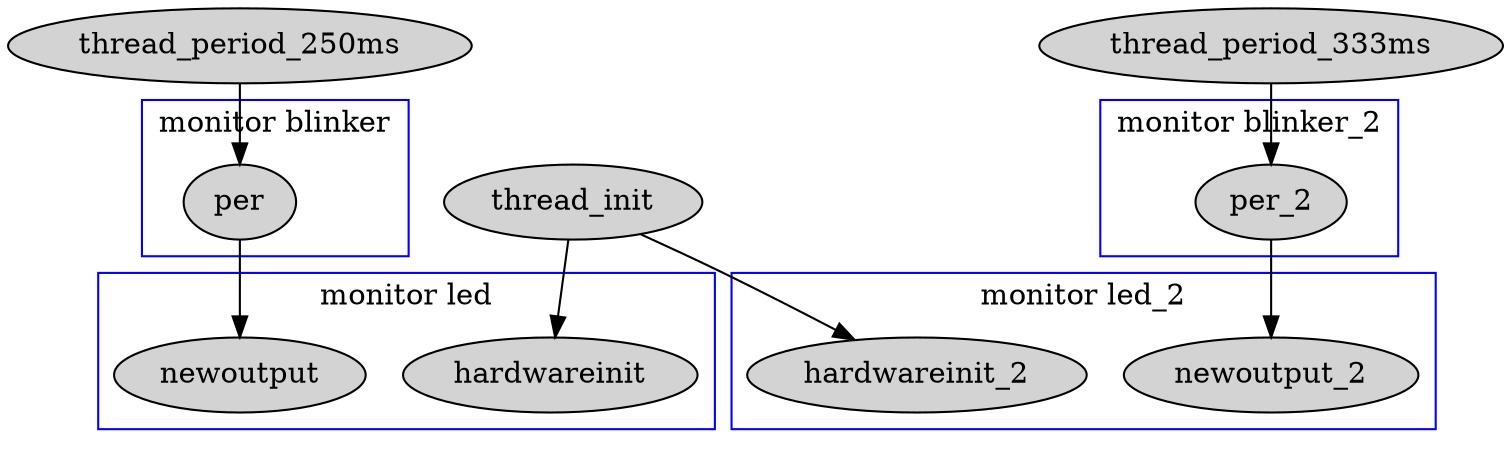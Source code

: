digraph Tower {
    thread_period_250ms [style=filled];
    thread_period_333ms [style=filled];
    thread_init [style=filled];
    subgraph  cluster_blinker {
        color = blue;
        node [style=filled];
        per;
        label = "monitor blinker";
    }
    subgraph  cluster_blinker_2 {
        color = blue;
        node [style=filled];
        per_2;
        label = "monitor blinker_2";
    }
    subgraph  cluster_led {
        color = blue;
        node [style=filled];
        hardwareinit;
        newoutput;
        label = "monitor led";
    }
    subgraph  cluster_led_2 {
        color = blue;
        node [style=filled];
        hardwareinit_2;
        newoutput_2;
        label = "monitor led_2";
    }
    thread_period_250ms -> per;
    thread_period_333ms -> per_2;
    thread_init -> hardwareinit;
    thread_init -> hardwareinit_2;
    per -> newoutput;
    per_2 -> newoutput_2;
}